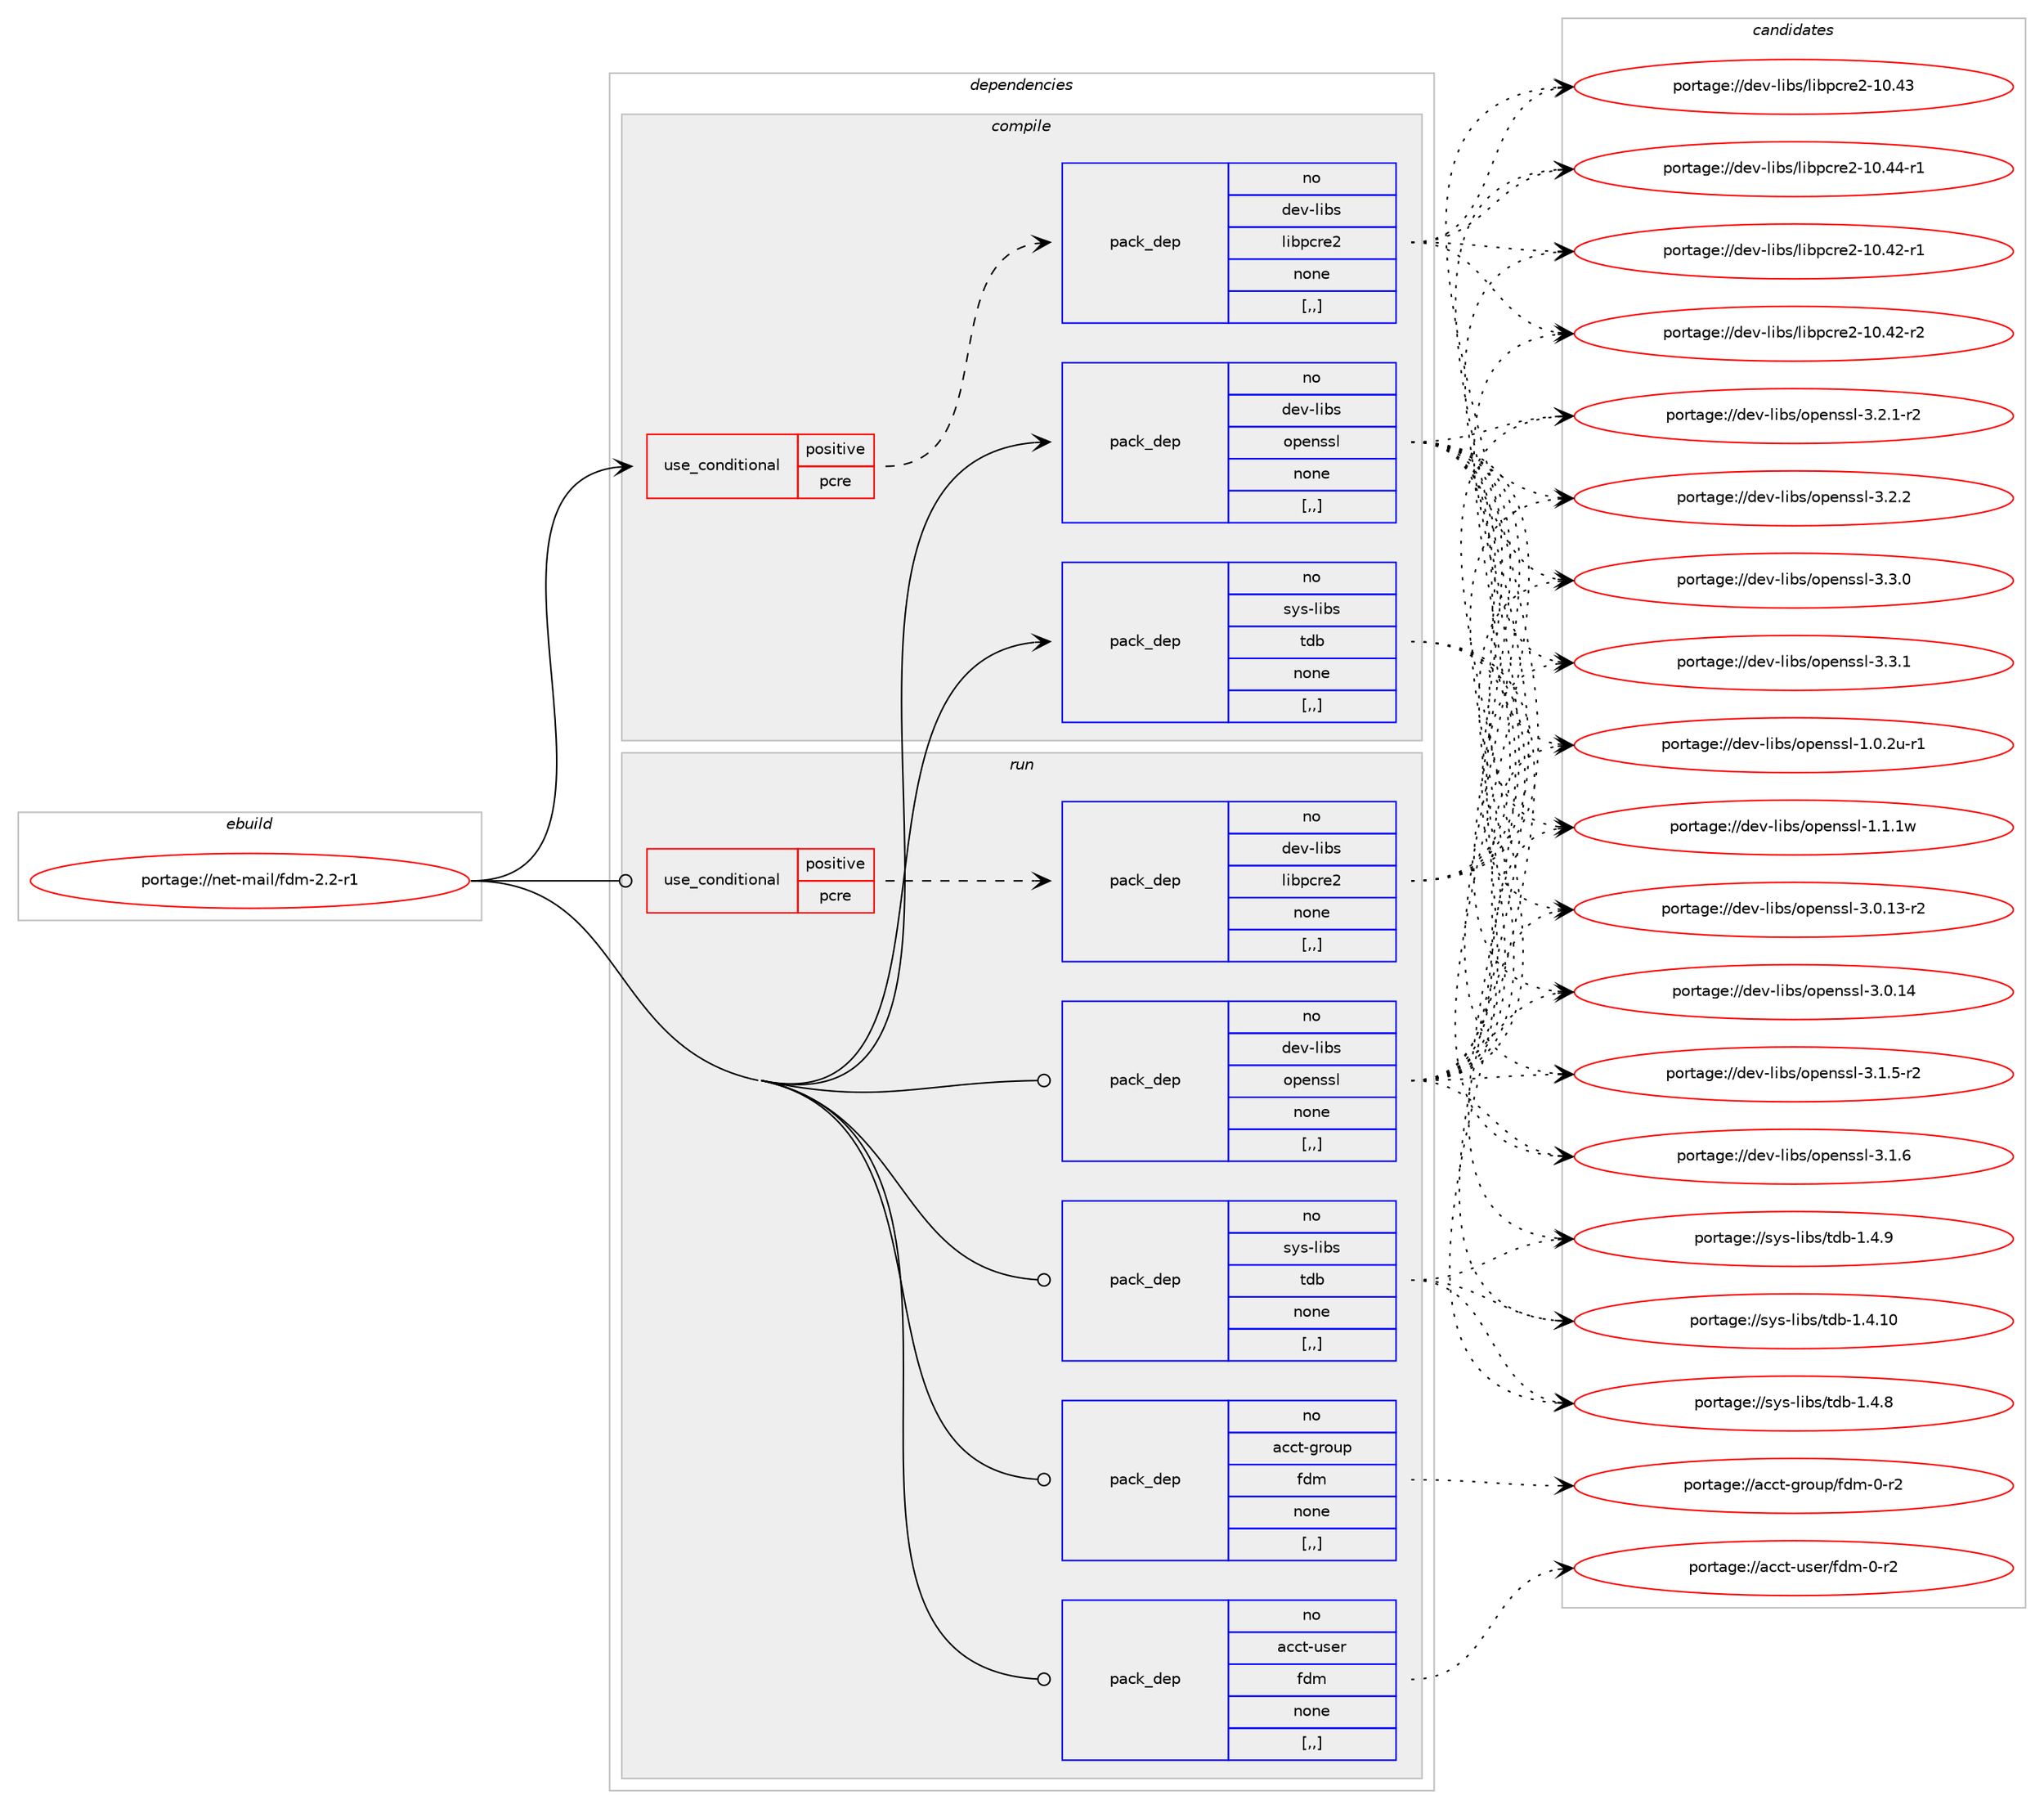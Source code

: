 digraph prolog {

# *************
# Graph options
# *************

newrank=true;
concentrate=true;
compound=true;
graph [rankdir=LR,fontname=Helvetica,fontsize=10,ranksep=1.5];#, ranksep=2.5, nodesep=0.2];
edge  [arrowhead=vee];
node  [fontname=Helvetica,fontsize=10];

# **********
# The ebuild
# **********

subgraph cluster_leftcol {
color=gray;
rank=same;
label=<<i>ebuild</i>>;
id [label="portage://net-mail/fdm-2.2-r1", color=red, width=4, href="../net-mail/fdm-2.2-r1.svg"];
}

# ****************
# The dependencies
# ****************

subgraph cluster_midcol {
color=gray;
label=<<i>dependencies</i>>;
subgraph cluster_compile {
fillcolor="#eeeeee";
style=filled;
label=<<i>compile</i>>;
subgraph cond92652 {
dependency354623 [label=<<TABLE BORDER="0" CELLBORDER="1" CELLSPACING="0" CELLPADDING="4"><TR><TD ROWSPAN="3" CELLPADDING="10">use_conditional</TD></TR><TR><TD>positive</TD></TR><TR><TD>pcre</TD></TR></TABLE>>, shape=none, color=red];
subgraph pack259364 {
dependency354624 [label=<<TABLE BORDER="0" CELLBORDER="1" CELLSPACING="0" CELLPADDING="4" WIDTH="220"><TR><TD ROWSPAN="6" CELLPADDING="30">pack_dep</TD></TR><TR><TD WIDTH="110">no</TD></TR><TR><TD>dev-libs</TD></TR><TR><TD>libpcre2</TD></TR><TR><TD>none</TD></TR><TR><TD>[,,]</TD></TR></TABLE>>, shape=none, color=blue];
}
dependency354623:e -> dependency354624:w [weight=20,style="dashed",arrowhead="vee"];
}
id:e -> dependency354623:w [weight=20,style="solid",arrowhead="vee"];
subgraph pack259365 {
dependency354625 [label=<<TABLE BORDER="0" CELLBORDER="1" CELLSPACING="0" CELLPADDING="4" WIDTH="220"><TR><TD ROWSPAN="6" CELLPADDING="30">pack_dep</TD></TR><TR><TD WIDTH="110">no</TD></TR><TR><TD>dev-libs</TD></TR><TR><TD>openssl</TD></TR><TR><TD>none</TD></TR><TR><TD>[,,]</TD></TR></TABLE>>, shape=none, color=blue];
}
id:e -> dependency354625:w [weight=20,style="solid",arrowhead="vee"];
subgraph pack259366 {
dependency354626 [label=<<TABLE BORDER="0" CELLBORDER="1" CELLSPACING="0" CELLPADDING="4" WIDTH="220"><TR><TD ROWSPAN="6" CELLPADDING="30">pack_dep</TD></TR><TR><TD WIDTH="110">no</TD></TR><TR><TD>sys-libs</TD></TR><TR><TD>tdb</TD></TR><TR><TD>none</TD></TR><TR><TD>[,,]</TD></TR></TABLE>>, shape=none, color=blue];
}
id:e -> dependency354626:w [weight=20,style="solid",arrowhead="vee"];
}
subgraph cluster_compileandrun {
fillcolor="#eeeeee";
style=filled;
label=<<i>compile and run</i>>;
}
subgraph cluster_run {
fillcolor="#eeeeee";
style=filled;
label=<<i>run</i>>;
subgraph cond92653 {
dependency354627 [label=<<TABLE BORDER="0" CELLBORDER="1" CELLSPACING="0" CELLPADDING="4"><TR><TD ROWSPAN="3" CELLPADDING="10">use_conditional</TD></TR><TR><TD>positive</TD></TR><TR><TD>pcre</TD></TR></TABLE>>, shape=none, color=red];
subgraph pack259367 {
dependency354628 [label=<<TABLE BORDER="0" CELLBORDER="1" CELLSPACING="0" CELLPADDING="4" WIDTH="220"><TR><TD ROWSPAN="6" CELLPADDING="30">pack_dep</TD></TR><TR><TD WIDTH="110">no</TD></TR><TR><TD>dev-libs</TD></TR><TR><TD>libpcre2</TD></TR><TR><TD>none</TD></TR><TR><TD>[,,]</TD></TR></TABLE>>, shape=none, color=blue];
}
dependency354627:e -> dependency354628:w [weight=20,style="dashed",arrowhead="vee"];
}
id:e -> dependency354627:w [weight=20,style="solid",arrowhead="odot"];
subgraph pack259368 {
dependency354629 [label=<<TABLE BORDER="0" CELLBORDER="1" CELLSPACING="0" CELLPADDING="4" WIDTH="220"><TR><TD ROWSPAN="6" CELLPADDING="30">pack_dep</TD></TR><TR><TD WIDTH="110">no</TD></TR><TR><TD>acct-group</TD></TR><TR><TD>fdm</TD></TR><TR><TD>none</TD></TR><TR><TD>[,,]</TD></TR></TABLE>>, shape=none, color=blue];
}
id:e -> dependency354629:w [weight=20,style="solid",arrowhead="odot"];
subgraph pack259369 {
dependency354630 [label=<<TABLE BORDER="0" CELLBORDER="1" CELLSPACING="0" CELLPADDING="4" WIDTH="220"><TR><TD ROWSPAN="6" CELLPADDING="30">pack_dep</TD></TR><TR><TD WIDTH="110">no</TD></TR><TR><TD>acct-user</TD></TR><TR><TD>fdm</TD></TR><TR><TD>none</TD></TR><TR><TD>[,,]</TD></TR></TABLE>>, shape=none, color=blue];
}
id:e -> dependency354630:w [weight=20,style="solid",arrowhead="odot"];
subgraph pack259370 {
dependency354631 [label=<<TABLE BORDER="0" CELLBORDER="1" CELLSPACING="0" CELLPADDING="4" WIDTH="220"><TR><TD ROWSPAN="6" CELLPADDING="30">pack_dep</TD></TR><TR><TD WIDTH="110">no</TD></TR><TR><TD>dev-libs</TD></TR><TR><TD>openssl</TD></TR><TR><TD>none</TD></TR><TR><TD>[,,]</TD></TR></TABLE>>, shape=none, color=blue];
}
id:e -> dependency354631:w [weight=20,style="solid",arrowhead="odot"];
subgraph pack259371 {
dependency354632 [label=<<TABLE BORDER="0" CELLBORDER="1" CELLSPACING="0" CELLPADDING="4" WIDTH="220"><TR><TD ROWSPAN="6" CELLPADDING="30">pack_dep</TD></TR><TR><TD WIDTH="110">no</TD></TR><TR><TD>sys-libs</TD></TR><TR><TD>tdb</TD></TR><TR><TD>none</TD></TR><TR><TD>[,,]</TD></TR></TABLE>>, shape=none, color=blue];
}
id:e -> dependency354632:w [weight=20,style="solid",arrowhead="odot"];
}
}

# **************
# The candidates
# **************

subgraph cluster_choices {
rank=same;
color=gray;
label=<<i>candidates</i>>;

subgraph choice259364 {
color=black;
nodesep=1;
choice1001011184510810598115471081059811299114101504549484652504511449 [label="portage://dev-libs/libpcre2-10.42-r1", color=red, width=4,href="../dev-libs/libpcre2-10.42-r1.svg"];
choice1001011184510810598115471081059811299114101504549484652504511450 [label="portage://dev-libs/libpcre2-10.42-r2", color=red, width=4,href="../dev-libs/libpcre2-10.42-r2.svg"];
choice100101118451081059811547108105981129911410150454948465251 [label="portage://dev-libs/libpcre2-10.43", color=red, width=4,href="../dev-libs/libpcre2-10.43.svg"];
choice1001011184510810598115471081059811299114101504549484652524511449 [label="portage://dev-libs/libpcre2-10.44-r1", color=red, width=4,href="../dev-libs/libpcre2-10.44-r1.svg"];
dependency354624:e -> choice1001011184510810598115471081059811299114101504549484652504511449:w [style=dotted,weight="100"];
dependency354624:e -> choice1001011184510810598115471081059811299114101504549484652504511450:w [style=dotted,weight="100"];
dependency354624:e -> choice100101118451081059811547108105981129911410150454948465251:w [style=dotted,weight="100"];
dependency354624:e -> choice1001011184510810598115471081059811299114101504549484652524511449:w [style=dotted,weight="100"];
}
subgraph choice259365 {
color=black;
nodesep=1;
choice1001011184510810598115471111121011101151151084549464846501174511449 [label="portage://dev-libs/openssl-1.0.2u-r1", color=red, width=4,href="../dev-libs/openssl-1.0.2u-r1.svg"];
choice100101118451081059811547111112101110115115108454946494649119 [label="portage://dev-libs/openssl-1.1.1w", color=red, width=4,href="../dev-libs/openssl-1.1.1w.svg"];
choice100101118451081059811547111112101110115115108455146484649514511450 [label="portage://dev-libs/openssl-3.0.13-r2", color=red, width=4,href="../dev-libs/openssl-3.0.13-r2.svg"];
choice10010111845108105981154711111210111011511510845514648464952 [label="portage://dev-libs/openssl-3.0.14", color=red, width=4,href="../dev-libs/openssl-3.0.14.svg"];
choice1001011184510810598115471111121011101151151084551464946534511450 [label="portage://dev-libs/openssl-3.1.5-r2", color=red, width=4,href="../dev-libs/openssl-3.1.5-r2.svg"];
choice100101118451081059811547111112101110115115108455146494654 [label="portage://dev-libs/openssl-3.1.6", color=red, width=4,href="../dev-libs/openssl-3.1.6.svg"];
choice1001011184510810598115471111121011101151151084551465046494511450 [label="portage://dev-libs/openssl-3.2.1-r2", color=red, width=4,href="../dev-libs/openssl-3.2.1-r2.svg"];
choice100101118451081059811547111112101110115115108455146504650 [label="portage://dev-libs/openssl-3.2.2", color=red, width=4,href="../dev-libs/openssl-3.2.2.svg"];
choice100101118451081059811547111112101110115115108455146514648 [label="portage://dev-libs/openssl-3.3.0", color=red, width=4,href="../dev-libs/openssl-3.3.0.svg"];
choice100101118451081059811547111112101110115115108455146514649 [label="portage://dev-libs/openssl-3.3.1", color=red, width=4,href="../dev-libs/openssl-3.3.1.svg"];
dependency354625:e -> choice1001011184510810598115471111121011101151151084549464846501174511449:w [style=dotted,weight="100"];
dependency354625:e -> choice100101118451081059811547111112101110115115108454946494649119:w [style=dotted,weight="100"];
dependency354625:e -> choice100101118451081059811547111112101110115115108455146484649514511450:w [style=dotted,weight="100"];
dependency354625:e -> choice10010111845108105981154711111210111011511510845514648464952:w [style=dotted,weight="100"];
dependency354625:e -> choice1001011184510810598115471111121011101151151084551464946534511450:w [style=dotted,weight="100"];
dependency354625:e -> choice100101118451081059811547111112101110115115108455146494654:w [style=dotted,weight="100"];
dependency354625:e -> choice1001011184510810598115471111121011101151151084551465046494511450:w [style=dotted,weight="100"];
dependency354625:e -> choice100101118451081059811547111112101110115115108455146504650:w [style=dotted,weight="100"];
dependency354625:e -> choice100101118451081059811547111112101110115115108455146514648:w [style=dotted,weight="100"];
dependency354625:e -> choice100101118451081059811547111112101110115115108455146514649:w [style=dotted,weight="100"];
}
subgraph choice259366 {
color=black;
nodesep=1;
choice1151211154510810598115471161009845494652464948 [label="portage://sys-libs/tdb-1.4.10", color=red, width=4,href="../sys-libs/tdb-1.4.10.svg"];
choice11512111545108105981154711610098454946524656 [label="portage://sys-libs/tdb-1.4.8", color=red, width=4,href="../sys-libs/tdb-1.4.8.svg"];
choice11512111545108105981154711610098454946524657 [label="portage://sys-libs/tdb-1.4.9", color=red, width=4,href="../sys-libs/tdb-1.4.9.svg"];
dependency354626:e -> choice1151211154510810598115471161009845494652464948:w [style=dotted,weight="100"];
dependency354626:e -> choice11512111545108105981154711610098454946524656:w [style=dotted,weight="100"];
dependency354626:e -> choice11512111545108105981154711610098454946524657:w [style=dotted,weight="100"];
}
subgraph choice259367 {
color=black;
nodesep=1;
choice1001011184510810598115471081059811299114101504549484652504511449 [label="portage://dev-libs/libpcre2-10.42-r1", color=red, width=4,href="../dev-libs/libpcre2-10.42-r1.svg"];
choice1001011184510810598115471081059811299114101504549484652504511450 [label="portage://dev-libs/libpcre2-10.42-r2", color=red, width=4,href="../dev-libs/libpcre2-10.42-r2.svg"];
choice100101118451081059811547108105981129911410150454948465251 [label="portage://dev-libs/libpcre2-10.43", color=red, width=4,href="../dev-libs/libpcre2-10.43.svg"];
choice1001011184510810598115471081059811299114101504549484652524511449 [label="portage://dev-libs/libpcre2-10.44-r1", color=red, width=4,href="../dev-libs/libpcre2-10.44-r1.svg"];
dependency354628:e -> choice1001011184510810598115471081059811299114101504549484652504511449:w [style=dotted,weight="100"];
dependency354628:e -> choice1001011184510810598115471081059811299114101504549484652504511450:w [style=dotted,weight="100"];
dependency354628:e -> choice100101118451081059811547108105981129911410150454948465251:w [style=dotted,weight="100"];
dependency354628:e -> choice1001011184510810598115471081059811299114101504549484652524511449:w [style=dotted,weight="100"];
}
subgraph choice259368 {
color=black;
nodesep=1;
choice979999116451031141111171124710210010945484511450 [label="portage://acct-group/fdm-0-r2", color=red, width=4,href="../acct-group/fdm-0-r2.svg"];
dependency354629:e -> choice979999116451031141111171124710210010945484511450:w [style=dotted,weight="100"];
}
subgraph choice259369 {
color=black;
nodesep=1;
choice979999116451171151011144710210010945484511450 [label="portage://acct-user/fdm-0-r2", color=red, width=4,href="../acct-user/fdm-0-r2.svg"];
dependency354630:e -> choice979999116451171151011144710210010945484511450:w [style=dotted,weight="100"];
}
subgraph choice259370 {
color=black;
nodesep=1;
choice1001011184510810598115471111121011101151151084549464846501174511449 [label="portage://dev-libs/openssl-1.0.2u-r1", color=red, width=4,href="../dev-libs/openssl-1.0.2u-r1.svg"];
choice100101118451081059811547111112101110115115108454946494649119 [label="portage://dev-libs/openssl-1.1.1w", color=red, width=4,href="../dev-libs/openssl-1.1.1w.svg"];
choice100101118451081059811547111112101110115115108455146484649514511450 [label="portage://dev-libs/openssl-3.0.13-r2", color=red, width=4,href="../dev-libs/openssl-3.0.13-r2.svg"];
choice10010111845108105981154711111210111011511510845514648464952 [label="portage://dev-libs/openssl-3.0.14", color=red, width=4,href="../dev-libs/openssl-3.0.14.svg"];
choice1001011184510810598115471111121011101151151084551464946534511450 [label="portage://dev-libs/openssl-3.1.5-r2", color=red, width=4,href="../dev-libs/openssl-3.1.5-r2.svg"];
choice100101118451081059811547111112101110115115108455146494654 [label="portage://dev-libs/openssl-3.1.6", color=red, width=4,href="../dev-libs/openssl-3.1.6.svg"];
choice1001011184510810598115471111121011101151151084551465046494511450 [label="portage://dev-libs/openssl-3.2.1-r2", color=red, width=4,href="../dev-libs/openssl-3.2.1-r2.svg"];
choice100101118451081059811547111112101110115115108455146504650 [label="portage://dev-libs/openssl-3.2.2", color=red, width=4,href="../dev-libs/openssl-3.2.2.svg"];
choice100101118451081059811547111112101110115115108455146514648 [label="portage://dev-libs/openssl-3.3.0", color=red, width=4,href="../dev-libs/openssl-3.3.0.svg"];
choice100101118451081059811547111112101110115115108455146514649 [label="portage://dev-libs/openssl-3.3.1", color=red, width=4,href="../dev-libs/openssl-3.3.1.svg"];
dependency354631:e -> choice1001011184510810598115471111121011101151151084549464846501174511449:w [style=dotted,weight="100"];
dependency354631:e -> choice100101118451081059811547111112101110115115108454946494649119:w [style=dotted,weight="100"];
dependency354631:e -> choice100101118451081059811547111112101110115115108455146484649514511450:w [style=dotted,weight="100"];
dependency354631:e -> choice10010111845108105981154711111210111011511510845514648464952:w [style=dotted,weight="100"];
dependency354631:e -> choice1001011184510810598115471111121011101151151084551464946534511450:w [style=dotted,weight="100"];
dependency354631:e -> choice100101118451081059811547111112101110115115108455146494654:w [style=dotted,weight="100"];
dependency354631:e -> choice1001011184510810598115471111121011101151151084551465046494511450:w [style=dotted,weight="100"];
dependency354631:e -> choice100101118451081059811547111112101110115115108455146504650:w [style=dotted,weight="100"];
dependency354631:e -> choice100101118451081059811547111112101110115115108455146514648:w [style=dotted,weight="100"];
dependency354631:e -> choice100101118451081059811547111112101110115115108455146514649:w [style=dotted,weight="100"];
}
subgraph choice259371 {
color=black;
nodesep=1;
choice1151211154510810598115471161009845494652464948 [label="portage://sys-libs/tdb-1.4.10", color=red, width=4,href="../sys-libs/tdb-1.4.10.svg"];
choice11512111545108105981154711610098454946524656 [label="portage://sys-libs/tdb-1.4.8", color=red, width=4,href="../sys-libs/tdb-1.4.8.svg"];
choice11512111545108105981154711610098454946524657 [label="portage://sys-libs/tdb-1.4.9", color=red, width=4,href="../sys-libs/tdb-1.4.9.svg"];
dependency354632:e -> choice1151211154510810598115471161009845494652464948:w [style=dotted,weight="100"];
dependency354632:e -> choice11512111545108105981154711610098454946524656:w [style=dotted,weight="100"];
dependency354632:e -> choice11512111545108105981154711610098454946524657:w [style=dotted,weight="100"];
}
}

}
